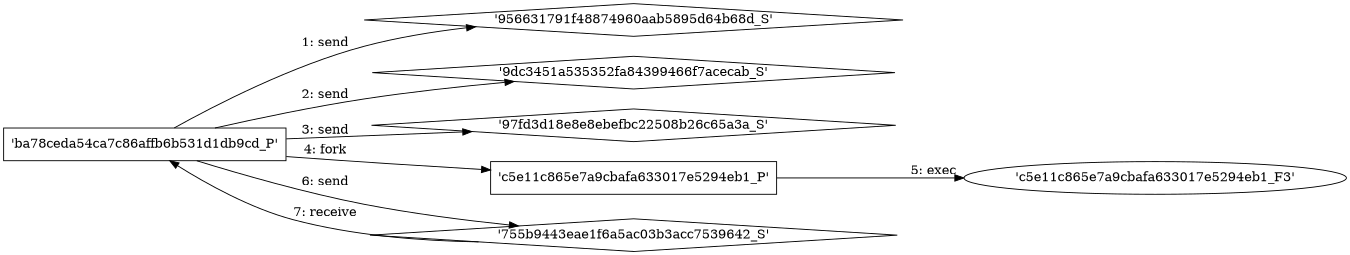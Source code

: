 digraph "D:\Learning\Paper\apt\基于CTI的攻击预警\Dataset\攻击图\ASGfromALLCTI\Threat Source newsletter (Jan. 16, 2019).dot" {
rankdir="LR"
size="9"
fixedsize="false"
splines="true"
nodesep=0.3
ranksep=0
fontsize=10
overlap="scalexy"
engine= "neato"
	"'956631791f48874960aab5895d64b68d_S'" [node_type=Socket shape=diamond]
	"'ba78ceda54ca7c86affb6b531d1db9cd_P'" [node_type=Process shape=box]
	"'ba78ceda54ca7c86affb6b531d1db9cd_P'" -> "'956631791f48874960aab5895d64b68d_S'" [label="1: send"]
	"'9dc3451a535352fa84399466f7acecab_S'" [node_type=Socket shape=diamond]
	"'ba78ceda54ca7c86affb6b531d1db9cd_P'" [node_type=Process shape=box]
	"'ba78ceda54ca7c86affb6b531d1db9cd_P'" -> "'9dc3451a535352fa84399466f7acecab_S'" [label="2: send"]
	"'97fd3d18e8e8ebefbc22508b26c65a3a_S'" [node_type=Socket shape=diamond]
	"'ba78ceda54ca7c86affb6b531d1db9cd_P'" [node_type=Process shape=box]
	"'ba78ceda54ca7c86affb6b531d1db9cd_P'" -> "'97fd3d18e8e8ebefbc22508b26c65a3a_S'" [label="3: send"]
	"'ba78ceda54ca7c86affb6b531d1db9cd_P'" [node_type=Process shape=box]
	"'c5e11c865e7a9cbafa633017e5294eb1_P'" [node_type=Process shape=box]
	"'ba78ceda54ca7c86affb6b531d1db9cd_P'" -> "'c5e11c865e7a9cbafa633017e5294eb1_P'" [label="4: fork"]
	"'c5e11c865e7a9cbafa633017e5294eb1_P'" [node_type=Process shape=box]
	"'c5e11c865e7a9cbafa633017e5294eb1_F3'" [node_type=File shape=ellipse]
	"'c5e11c865e7a9cbafa633017e5294eb1_P'" -> "'c5e11c865e7a9cbafa633017e5294eb1_F3'" [label="5: exec"]
	"'755b9443eae1f6a5ac03b3acc7539642_S'" [node_type=Socket shape=diamond]
	"'ba78ceda54ca7c86affb6b531d1db9cd_P'" [node_type=Process shape=box]
	"'ba78ceda54ca7c86affb6b531d1db9cd_P'" -> "'755b9443eae1f6a5ac03b3acc7539642_S'" [label="6: send"]
	"'755b9443eae1f6a5ac03b3acc7539642_S'" -> "'ba78ceda54ca7c86affb6b531d1db9cd_P'" [label="7: receive"]
}
